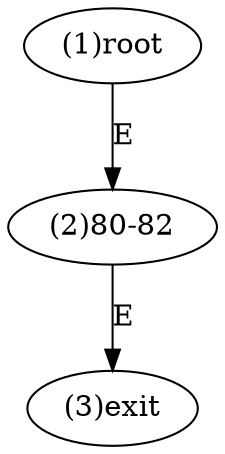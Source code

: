 digraph "" { 
1[ label="(1)root"];
2[ label="(2)80-82"];
3[ label="(3)exit"];
1->2[ label="E"];
2->3[ label="E"];
}